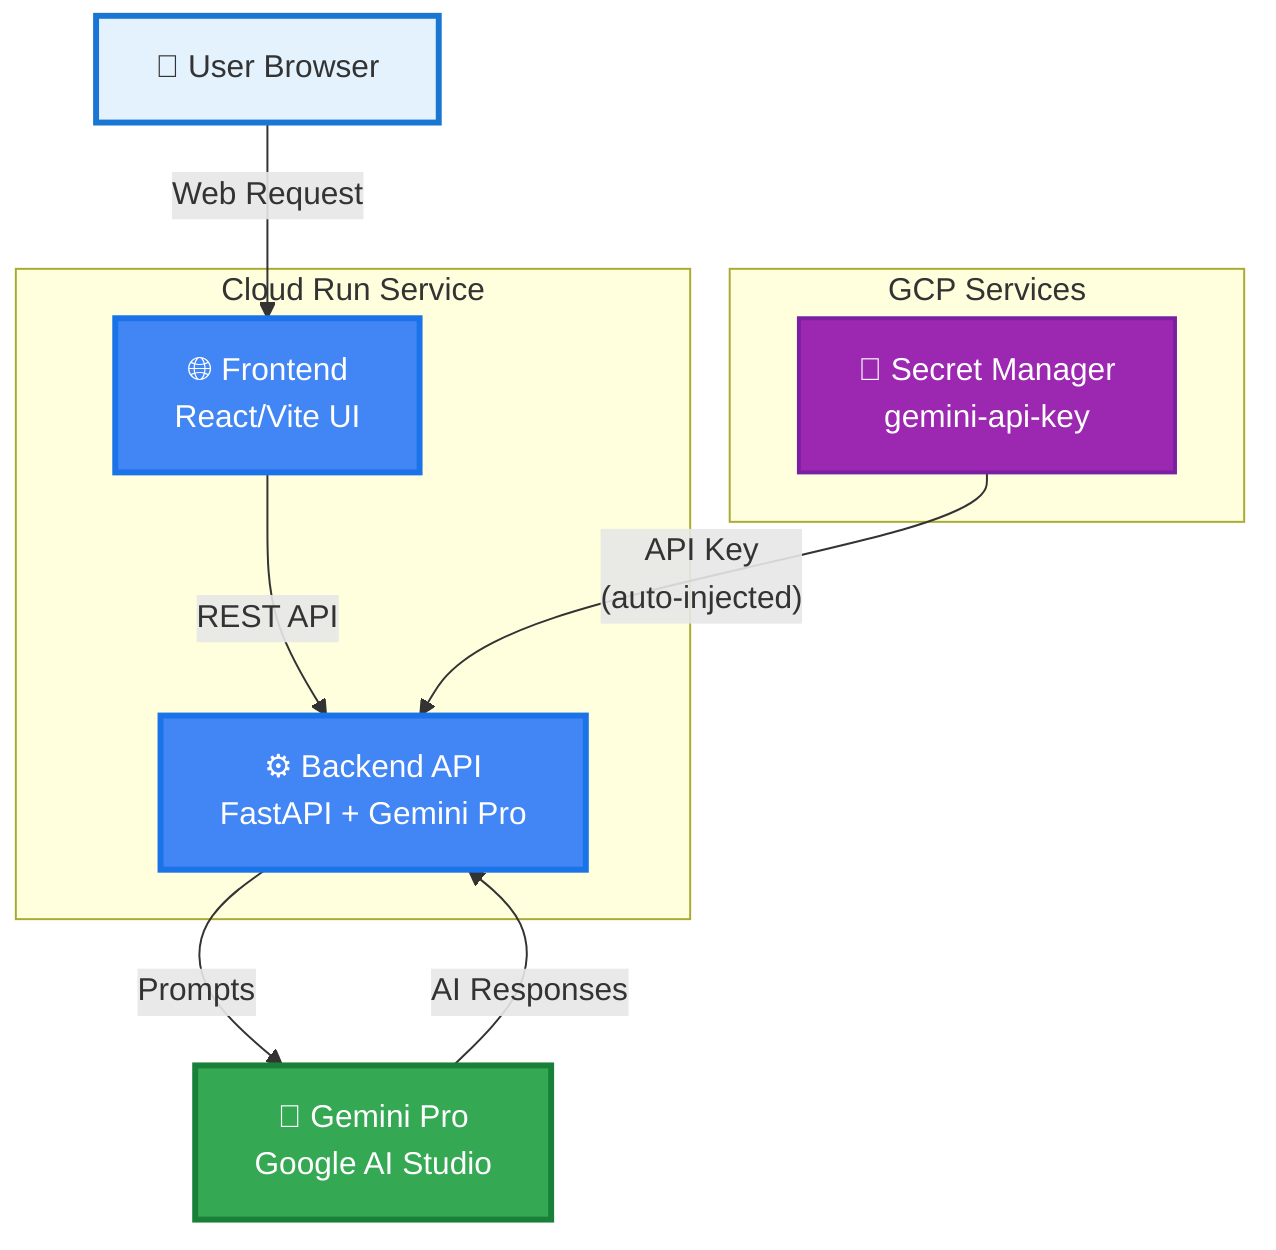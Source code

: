 graph TB
    User[👤 User Browser]
    
    subgraph "Cloud Run Service"
        Frontend[🌐 Frontend<br/>React/Vite UI]
        Backend[⚙️ Backend API<br/>FastAPI + Gemini Pro]
    end
    
    subgraph "GCP Services"
        Secrets[🔐 Secret Manager<br/>gemini-api-key]
    end
    
    Gemini[🤖 Gemini Pro<br/>Google AI Studio]
    
    %% Main flow
    User -->|"Web Request"| Frontend
    Frontend -->|REST API| Backend
    Secrets -->|"API Key<br/>(auto-injected)"| Backend
    Backend -->|"Prompts"| Gemini
    Gemini -->|AI Responses| Backend
    
    %% Styling - Google Cloud colors
    classDef userStyle fill:#E3F2FD,stroke:#1976D2,stroke-width:3px
    classDef cloudRunStyle fill:#4285F4,stroke:#1A73E8,stroke-width:3px,color:#fff
    classDef secretStyle fill:#9C27B0,stroke:#7B1FA2,stroke-width:2px,color:#fff
    classDef aiStyle fill:#34A853,stroke:#188038,stroke-width:3px,color:#fff
    
    class User userStyle
    class Frontend,Backend cloudRunStyle
    class Secrets secretStyle
    class Gemini aiStyle